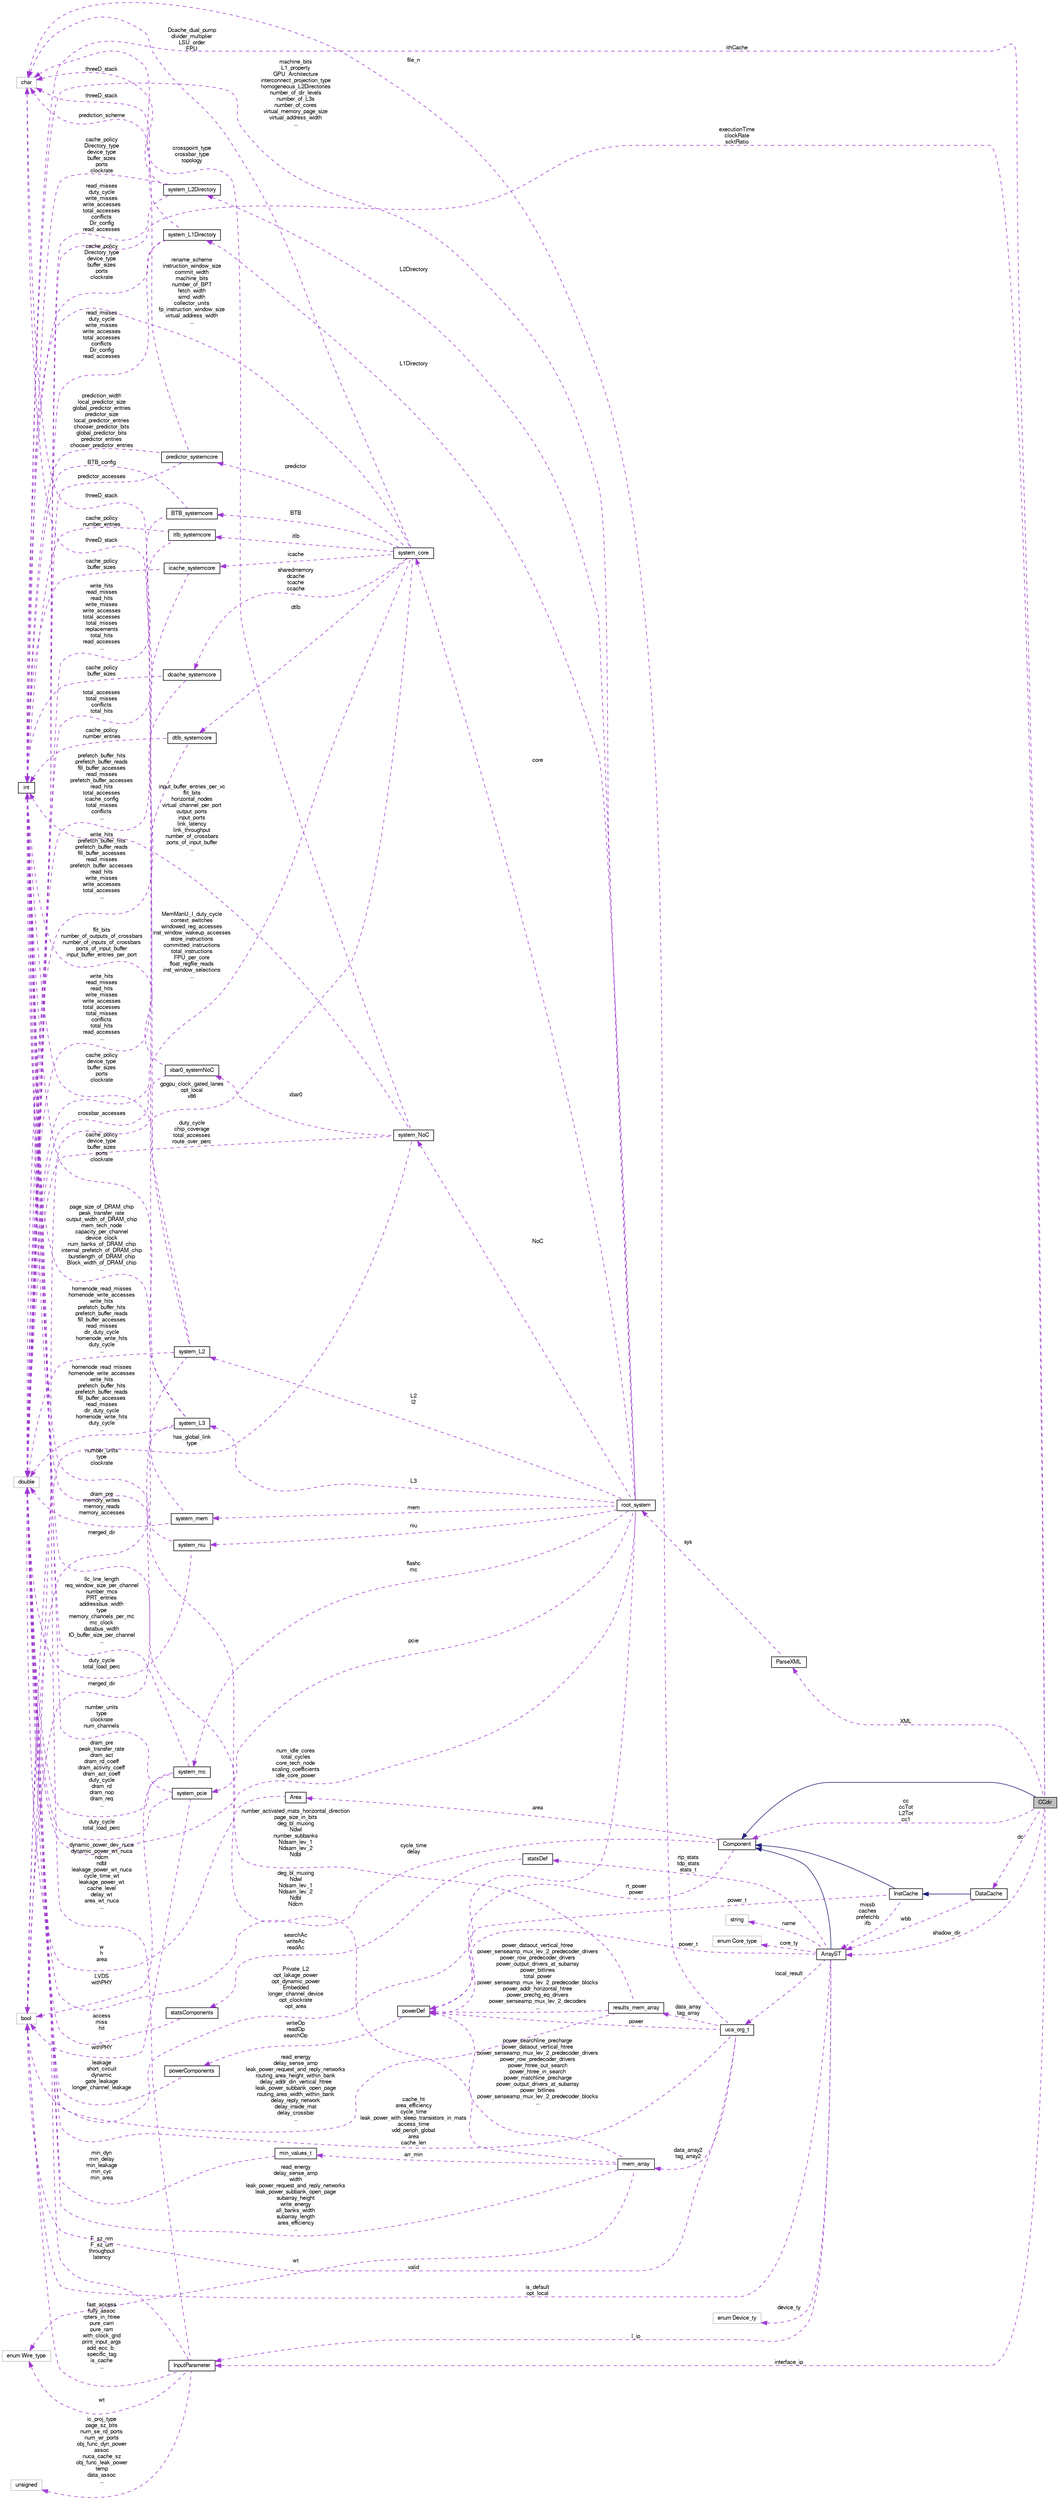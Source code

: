 digraph G
{
  bgcolor="transparent";
  edge [fontname="FreeSans",fontsize="10",labelfontname="FreeSans",labelfontsize="10"];
  node [fontname="FreeSans",fontsize="10",shape=record];
  rankdir=LR;
  Node1 [label="CCdir",height=0.2,width=0.4,color="black", fillcolor="grey75", style="filled" fontcolor="black"];
  Node2 -> Node1 [dir=back,color="midnightblue",fontsize="10",style="solid",fontname="FreeSans"];
  Node2 [label="Component",height=0.2,width=0.4,color="black",URL="$classComponent.html"];
  Node3 -> Node2 [dir=back,color="darkorchid3",fontsize="10",style="dashed",label="cycle_time\ndelay",fontname="FreeSans"];
  Node3 [label="double",height=0.2,width=0.4,color="grey75"];
  Node4 -> Node2 [dir=back,color="darkorchid3",fontsize="10",style="dashed",label="rt_power\npower",fontname="FreeSans"];
  Node4 [label="powerDef",height=0.2,width=0.4,color="black",URL="$classpowerDef.html"];
  Node5 -> Node4 [dir=back,color="darkorchid3",fontsize="10",style="dashed",label="writeOp\nreadOp\nsearchOp",fontname="FreeSans"];
  Node5 [label="powerComponents",height=0.2,width=0.4,color="black",URL="$classpowerComponents.html"];
  Node3 -> Node5 [dir=back,color="darkorchid3",fontsize="10",style="dashed",label="leakage\nshort_circuit\ndynamic\ngate_leakage\nlonger_channel_leakage",fontname="FreeSans"];
  Node6 -> Node2 [dir=back,color="darkorchid3",fontsize="10",style="dashed",label="area",fontname="FreeSans"];
  Node6 [label="Area",height=0.2,width=0.4,color="black",URL="$classArea.html"];
  Node3 -> Node6 [dir=back,color="darkorchid3",fontsize="10",style="dashed",label="w\nh\narea",fontname="FreeSans"];
  Node3 -> Node1 [dir=back,color="darkorchid3",fontsize="10",style="dashed",label="executionTime\nclockRate\nscktRatio",fontname="FreeSans"];
  Node7 -> Node1 [dir=back,color="darkorchid3",fontsize="10",style="dashed",label="shadow_dir",fontname="FreeSans"];
  Node7 [label="ArrayST",height=0.2,width=0.4,color="black",URL="$classArrayST.html"];
  Node2 -> Node7 [dir=back,color="midnightblue",fontsize="10",style="solid",fontname="FreeSans"];
  Node8 -> Node7 [dir=back,color="darkorchid3",fontsize="10",style="dashed",label="device_ty",fontname="FreeSans"];
  Node8 [label="enum Device_ty",height=0.2,width=0.4,color="grey75"];
  Node4 -> Node7 [dir=back,color="darkorchid3",fontsize="10",style="dashed",label="power_t",fontname="FreeSans"];
  Node9 -> Node7 [dir=back,color="darkorchid3",fontsize="10",style="dashed",label="local_result",fontname="FreeSans"];
  Node9 [label="uca_org_t",height=0.2,width=0.4,color="black",URL="$classuca__org__t.html"];
  Node3 -> Node9 [dir=back,color="darkorchid3",fontsize="10",style="dashed",label="cache_ht\narea_efficiency\ncycle_time\nleak_power_with_sleep_transistors_in_mats\naccess_time\nvdd_periph_global\narea\ncache_len",fontname="FreeSans"];
  Node10 -> Node9 [dir=back,color="darkorchid3",fontsize="10",style="dashed",label="file_n",fontname="FreeSans"];
  Node10 [label="char",height=0.2,width=0.4,color="grey75"];
  Node4 -> Node9 [dir=back,color="darkorchid3",fontsize="10",style="dashed",label="power",fontname="FreeSans"];
  Node11 -> Node9 [dir=back,color="darkorchid3",fontsize="10",style="dashed",label="data_array2\ntag_array2",fontname="FreeSans"];
  Node11 [label="mem_array",height=0.2,width=0.4,color="black",URL="$classmem__array.html"];
  Node3 -> Node11 [dir=back,color="darkorchid3",fontsize="10",style="dashed",label="read_energy\ndelay_sense_amp\nwidth\nleak_power_request_and_reply_networks\nleak_power_subbank_open_page\nsubarray_height\nwrite_energy\nall_banks_width\nsubarray_length\narea_efficiency\n...",fontname="FreeSans"];
  Node12 -> Node11 [dir=back,color="darkorchid3",fontsize="10",style="dashed",label="arr_min",fontname="FreeSans"];
  Node12 [label="min_values_t",height=0.2,width=0.4,color="black",URL="$classmin__values__t.html"];
  Node3 -> Node12 [dir=back,color="darkorchid3",fontsize="10",style="dashed",label="min_dyn\nmin_delay\nmin_leakage\nmin_cyc\nmin_area",fontname="FreeSans"];
  Node4 -> Node11 [dir=back,color="darkorchid3",fontsize="10",style="dashed",label="power_searchline_precharge\npower_dataout_vertical_htree\npower_senseamp_mux_lev_2_predecoder_drivers\npower_row_predecoder_drivers\npower_htree_out_search\npower_htree_in_search\npower_matchline_precharge\npower_output_drivers_at_subarray\npower_bitlines\npower_senseamp_mux_lev_2_predecoder_blocks\n...",fontname="FreeSans"];
  Node13 -> Node11 [dir=back,color="darkorchid3",fontsize="10",style="dashed",label="deg_bl_muxing\nNdwl\nNdsam_lev_1\nNdsam_lev_2\nNdbl\nNdcm",fontname="FreeSans"];
  Node13 [label="int",height=0.2,width=0.4,color="black",URL="$classint.html"];
  Node14 -> Node11 [dir=back,color="darkorchid3",fontsize="10",style="dashed",label="wt",fontname="FreeSans"];
  Node14 [label="enum Wire_type",height=0.2,width=0.4,color="grey75"];
  Node15 -> Node9 [dir=back,color="darkorchid3",fontsize="10",style="dashed",label="data_array\ntag_array",fontname="FreeSans"];
  Node15 [label="results_mem_array",height=0.2,width=0.4,color="black",URL="$structresults__mem__array.html"];
  Node3 -> Node15 [dir=back,color="darkorchid3",fontsize="10",style="dashed",label="read_energy\ndelay_sense_amp\nleak_power_request_and_reply_networks\nrouting_area_height_within_bank\ndelay_addr_din_vertical_htree\nleak_power_subbank_open_page\nrouting_area_width_within_bank\ndelay_reply_network\ndelay_inside_mat\ndelay_crossbar\n...",fontname="FreeSans"];
  Node4 -> Node15 [dir=back,color="darkorchid3",fontsize="10",style="dashed",label="power_dataout_vertical_htree\npower_senseamp_mux_lev_2_predecoder_drivers\npower_row_predecoder_drivers\npower_output_drivers_at_subarray\npower_bitlines\ntotal_power\npower_senseamp_mux_lev_2_predecoder_blocks\npower_addr_horizontal_htree\npower_prechg_eq_drivers\npower_senseamp_mux_lev_2_decoders\n...",fontname="FreeSans"];
  Node13 -> Node15 [dir=back,color="darkorchid3",fontsize="10",style="dashed",label="number_activated_mats_horizontal_direction\npage_size_in_bits\ndeg_bl_muxing\nNdwl\nnumber_subbanks\nNdsam_lev_1\nNdsam_lev_2\nNdbl",fontname="FreeSans"];
  Node16 -> Node9 [dir=back,color="darkorchid3",fontsize="10",style="dashed",label="valid",fontname="FreeSans"];
  Node16 [label="bool",height=0.2,width=0.4,color="grey75"];
  Node17 -> Node7 [dir=back,color="darkorchid3",fontsize="10",style="dashed",label="rtp_stats\ntdp_stats\nstats_t",fontname="FreeSans"];
  Node17 [label="statsDef",height=0.2,width=0.4,color="black",URL="$classstatsDef.html"];
  Node18 -> Node17 [dir=back,color="darkorchid3",fontsize="10",style="dashed",label="searchAc\nwriteAc\nreadAc",fontname="FreeSans"];
  Node18 [label="statsComponents",height=0.2,width=0.4,color="black",URL="$classstatsComponents.html"];
  Node3 -> Node18 [dir=back,color="darkorchid3",fontsize="10",style="dashed",label="access\nmiss\nhit",fontname="FreeSans"];
  Node16 -> Node7 [dir=back,color="darkorchid3",fontsize="10",style="dashed",label="is_default\nopt_local",fontname="FreeSans"];
  Node19 -> Node7 [dir=back,color="darkorchid3",fontsize="10",style="dashed",label="name",fontname="FreeSans"];
  Node19 [label="string",height=0.2,width=0.4,color="grey75"];
  Node20 -> Node7 [dir=back,color="darkorchid3",fontsize="10",style="dashed",label="l_ip",fontname="FreeSans"];
  Node20 [label="InputParameter",height=0.2,width=0.4,color="black",URL="$classInputParameter.html"];
  Node3 -> Node20 [dir=back,color="darkorchid3",fontsize="10",style="dashed",label="F_sz_nm\nF_sz_um\nthroughput\nlatency",fontname="FreeSans"];
  Node13 -> Node20 [dir=back,color="darkorchid3",fontsize="10",style="dashed",label="dynamic_power_dev_nuca\ndynamic_power_wt_nuca\nndcm\nndbl\nleakage_power_wt_nuca\ncycle_time_wt\nleakage_power_wt\ncache_level\ndelay_wt\narea_wt_nuca\n...",fontname="FreeSans"];
  Node16 -> Node20 [dir=back,color="darkorchid3",fontsize="10",style="dashed",label="fast_access\nfully_assoc\nrpters_in_htree\npure_cam\npure_ram\nwith_clock_grid\nprint_input_args\nadd_ecc_b_\nspecific_tag\nis_cache\n...",fontname="FreeSans"];
  Node14 -> Node20 [dir=back,color="darkorchid3",fontsize="10",style="dashed",label="wt",fontname="FreeSans"];
  Node21 -> Node20 [dir=back,color="darkorchid3",fontsize="10",style="dashed",label="ic_proj_type\npage_sz_bits\nnum_se_rd_ports\nnum_wr_ports\nobj_func_dyn_power\nassoc\nnuca_cache_sz\nobj_func_leak_power\ntemp\ndata_assoc\n...",fontname="FreeSans"];
  Node21 [label="unsigned",height=0.2,width=0.4,color="grey75"];
  Node22 -> Node7 [dir=back,color="darkorchid3",fontsize="10",style="dashed",label="core_ty",fontname="FreeSans"];
  Node22 [label="enum Core_type",height=0.2,width=0.4,color="grey75"];
  Node2 -> Node1 [dir=back,color="darkorchid3",fontsize="10",style="dashed",label="cc\nccTot\nL2Tot\ncc1",fontname="FreeSans"];
  Node13 -> Node1 [dir=back,color="darkorchid3",fontsize="10",style="dashed",label="ithCache",fontname="FreeSans"];
  Node20 -> Node1 [dir=back,color="darkorchid3",fontsize="10",style="dashed",label="interface_ip",fontname="FreeSans"];
  Node23 -> Node1 [dir=back,color="darkorchid3",fontsize="10",style="dashed",label="dc",fontname="FreeSans"];
  Node23 [label="DataCache",height=0.2,width=0.4,color="black",URL="$classDataCache.html"];
  Node24 -> Node23 [dir=back,color="midnightblue",fontsize="10",style="solid",fontname="FreeSans"];
  Node24 [label="InstCache",height=0.2,width=0.4,color="black",URL="$classInstCache.html"];
  Node2 -> Node24 [dir=back,color="midnightblue",fontsize="10",style="solid",fontname="FreeSans"];
  Node7 -> Node24 [dir=back,color="darkorchid3",fontsize="10",style="dashed",label="missb\ncaches\nprefetchb\nifb",fontname="FreeSans"];
  Node4 -> Node24 [dir=back,color="darkorchid3",fontsize="10",style="dashed",label="power_t",fontname="FreeSans"];
  Node7 -> Node23 [dir=back,color="darkorchid3",fontsize="10",style="dashed",label="wbb",fontname="FreeSans"];
  Node25 -> Node1 [dir=back,color="darkorchid3",fontsize="10",style="dashed",label="XML",fontname="FreeSans"];
  Node25 [label="ParseXML",height=0.2,width=0.4,color="black",URL="$classParseXML.html"];
  Node26 -> Node25 [dir=back,color="darkorchid3",fontsize="10",style="dashed",label="sys",fontname="FreeSans"];
  Node26 [label="root_system",height=0.2,width=0.4,color="black",URL="$structroot__system.html"];
  Node27 -> Node26 [dir=back,color="darkorchid3",fontsize="10",style="dashed",label="L2\nl2",fontname="FreeSans"];
  Node27 [label="system_L2",height=0.2,width=0.4,color="black",URL="$structsystem__L2.html"];
  Node3 -> Node27 [dir=back,color="darkorchid3",fontsize="10",style="dashed",label="homenode_read_misses\nhomenode_write_accesses\nwrite_hits\nprefetch_buffer_hits\nprefetch_buffer_reads\nfill_buffer_accesses\nread_misses\ndir_duty_cycle\nhomenode_write_hits\nduty_cycle\n...",fontname="FreeSans"];
  Node10 -> Node27 [dir=back,color="darkorchid3",fontsize="10",style="dashed",label="threeD_stack",fontname="FreeSans"];
  Node13 -> Node27 [dir=back,color="darkorchid3",fontsize="10",style="dashed",label="cache_policy\ndevice_type\nbuffer_sizes\nports\nclockrate",fontname="FreeSans"];
  Node16 -> Node27 [dir=back,color="darkorchid3",fontsize="10",style="dashed",label="merged_dir",fontname="FreeSans"];
  Node28 -> Node26 [dir=back,color="darkorchid3",fontsize="10",style="dashed",label="L3",fontname="FreeSans"];
  Node28 [label="system_L3",height=0.2,width=0.4,color="black",URL="$structsystem__L3.html"];
  Node3 -> Node28 [dir=back,color="darkorchid3",fontsize="10",style="dashed",label="homenode_read_misses\nhomenode_write_accesses\nwrite_hits\nprefetch_buffer_hits\nprefetch_buffer_reads\nfill_buffer_accesses\nread_misses\ndir_duty_cycle\nhomenode_write_hits\nduty_cycle\n...",fontname="FreeSans"];
  Node10 -> Node28 [dir=back,color="darkorchid3",fontsize="10",style="dashed",label="threeD_stack",fontname="FreeSans"];
  Node13 -> Node28 [dir=back,color="darkorchid3",fontsize="10",style="dashed",label="cache_policy\ndevice_type\nbuffer_sizes\nports\nclockrate",fontname="FreeSans"];
  Node16 -> Node28 [dir=back,color="darkorchid3",fontsize="10",style="dashed",label="merged_dir",fontname="FreeSans"];
  Node3 -> Node26 [dir=back,color="darkorchid3",fontsize="10",style="dashed",label="num_idle_cores\ntotal_cycles\ncore_tech_node\nscaling_coefficients\nidle_core_power",fontname="FreeSans"];
  Node29 -> Node26 [dir=back,color="darkorchid3",fontsize="10",style="dashed",label="L2Directory",fontname="FreeSans"];
  Node29 [label="system_L2Directory",height=0.2,width=0.4,color="black",URL="$structsystem__L2Directory.html"];
  Node3 -> Node29 [dir=back,color="darkorchid3",fontsize="10",style="dashed",label="read_misses\nduty_cycle\nwrite_misses\nwrite_accesses\ntotal_accesses\nconflicts\nDir_config\nread_accesses",fontname="FreeSans"];
  Node10 -> Node29 [dir=back,color="darkorchid3",fontsize="10",style="dashed",label="threeD_stack",fontname="FreeSans"];
  Node13 -> Node29 [dir=back,color="darkorchid3",fontsize="10",style="dashed",label="cache_policy\nDirectory_type\ndevice_type\nbuffer_sizes\nports\nclockrate",fontname="FreeSans"];
  Node30 -> Node26 [dir=back,color="darkorchid3",fontsize="10",style="dashed",label="flashc\nmc",fontname="FreeSans"];
  Node30 [label="system_mc",height=0.2,width=0.4,color="black",URL="$structsystem__mc.html"];
  Node3 -> Node30 [dir=back,color="darkorchid3",fontsize="10",style="dashed",label="dram_pre\npeak_transfer_rate\ndram_act\ndram_rd_coeff\ndram_activity_coeff\ndram_act_coeff\nduty_cycle\ndram_rd\ndram_nop\ndram_req\n...",fontname="FreeSans"];
  Node13 -> Node30 [dir=back,color="darkorchid3",fontsize="10",style="dashed",label="llc_line_length\nreq_window_size_per_channel\nnumber_mcs\nPRT_entries\naddressbus_width\ntype\nmemory_channels_per_mc\nmc_clock\ndatabus_width\nIO_buffer_size_per_channel\n...",fontname="FreeSans"];
  Node16 -> Node30 [dir=back,color="darkorchid3",fontsize="10",style="dashed",label="LVDS\nwithPHY",fontname="FreeSans"];
  Node31 -> Node26 [dir=back,color="darkorchid3",fontsize="10",style="dashed",label="mem",fontname="FreeSans"];
  Node31 [label="system_mem",height=0.2,width=0.4,color="black",URL="$structsystem__mem.html"];
  Node3 -> Node31 [dir=back,color="darkorchid3",fontsize="10",style="dashed",label="dram_pre\nmemory_writes\nmemory_reads\nmemory_accesses",fontname="FreeSans"];
  Node13 -> Node31 [dir=back,color="darkorchid3",fontsize="10",style="dashed",label="page_size_of_DRAM_chip\npeak_transfer_rate\noutput_width_of_DRAM_chip\nmem_tech_node\ncapacity_per_channel\ndevice_clock\nnum_banks_of_DRAM_chip\ninternal_prefetch_of_DRAM_chip\nburstlength_of_DRAM_chip\nBlock_width_of_DRAM_chip\n...",fontname="FreeSans"];
  Node32 -> Node26 [dir=back,color="darkorchid3",fontsize="10",style="dashed",label="L1Directory",fontname="FreeSans"];
  Node32 [label="system_L1Directory",height=0.2,width=0.4,color="black",URL="$structsystem__L1Directory.html"];
  Node3 -> Node32 [dir=back,color="darkorchid3",fontsize="10",style="dashed",label="read_misses\nduty_cycle\nwrite_misses\nwrite_accesses\ntotal_accesses\nconflicts\nDir_config\nread_accesses",fontname="FreeSans"];
  Node10 -> Node32 [dir=back,color="darkorchid3",fontsize="10",style="dashed",label="threeD_stack",fontname="FreeSans"];
  Node13 -> Node32 [dir=back,color="darkorchid3",fontsize="10",style="dashed",label="cache_policy\nDirectory_type\ndevice_type\nbuffer_sizes\nports\nclockrate",fontname="FreeSans"];
  Node33 -> Node26 [dir=back,color="darkorchid3",fontsize="10",style="dashed",label="niu",fontname="FreeSans"];
  Node33 [label="system_niu",height=0.2,width=0.4,color="black",URL="$structsystem__niu.html"];
  Node3 -> Node33 [dir=back,color="darkorchid3",fontsize="10",style="dashed",label="duty_cycle\ntotal_load_perc",fontname="FreeSans"];
  Node13 -> Node33 [dir=back,color="darkorchid3",fontsize="10",style="dashed",label="number_units\ntype\nclockrate",fontname="FreeSans"];
  Node34 -> Node26 [dir=back,color="darkorchid3",fontsize="10",style="dashed",label="core",fontname="FreeSans"];
  Node34 [label="system_core",height=0.2,width=0.4,color="black",URL="$structsystem__core.html"];
  Node35 -> Node34 [dir=back,color="darkorchid3",fontsize="10",style="dashed",label="predictor",fontname="FreeSans"];
  Node35 [label="predictor_systemcore",height=0.2,width=0.4,color="black",URL="$structpredictor__systemcore.html"];
  Node3 -> Node35 [dir=back,color="darkorchid3",fontsize="10",style="dashed",label="predictor_accesses",fontname="FreeSans"];
  Node10 -> Node35 [dir=back,color="darkorchid3",fontsize="10",style="dashed",label="prediction_scheme",fontname="FreeSans"];
  Node13 -> Node35 [dir=back,color="darkorchid3",fontsize="10",style="dashed",label="prediction_width\nlocal_predictor_size\nglobal_predictor_entries\npredictor_size\nlocal_predictor_entries\nchooser_predictor_bits\nglobal_predictor_bits\npredictor_entries\nchooser_predictor_entries",fontname="FreeSans"];
  Node36 -> Node34 [dir=back,color="darkorchid3",fontsize="10",style="dashed",label="BTB",fontname="FreeSans"];
  Node36 [label="BTB_systemcore",height=0.2,width=0.4,color="black",URL="$structBTB__systemcore.html"];
  Node3 -> Node36 [dir=back,color="darkorchid3",fontsize="10",style="dashed",label="write_hits\nread_misses\nread_hits\nwrite_misses\nwrite_accesses\ntotal_accesses\ntotal_misses\nreplacements\ntotal_hits\nread_accesses\n...",fontname="FreeSans"];
  Node13 -> Node36 [dir=back,color="darkorchid3",fontsize="10",style="dashed",label="BTB_config",fontname="FreeSans"];
  Node3 -> Node34 [dir=back,color="darkorchid3",fontsize="10",style="dashed",label="MemManU_I_duty_cycle\ncontext_switches\nwindowed_reg_accesses\ninst_window_wakeup_accesses\nstore_instructions\ncommitted_instructions\ntotal_instructions\nFPU_per_core\nfloat_regfile_reads\ninst_window_selections\n...",fontname="FreeSans"];
  Node37 -> Node34 [dir=back,color="darkorchid3",fontsize="10",style="dashed",label="itlb",fontname="FreeSans"];
  Node37 [label="itlb_systemcore",height=0.2,width=0.4,color="black",URL="$structitlb__systemcore.html"];
  Node3 -> Node37 [dir=back,color="darkorchid3",fontsize="10",style="dashed",label="total_accesses\ntotal_misses\nconflicts\ntotal_hits",fontname="FreeSans"];
  Node13 -> Node37 [dir=back,color="darkorchid3",fontsize="10",style="dashed",label="cache_policy\nnumber_entries",fontname="FreeSans"];
  Node38 -> Node34 [dir=back,color="darkorchid3",fontsize="10",style="dashed",label="icache",fontname="FreeSans"];
  Node38 [label="icache_systemcore",height=0.2,width=0.4,color="black",URL="$structicache__systemcore.html"];
  Node3 -> Node38 [dir=back,color="darkorchid3",fontsize="10",style="dashed",label="prefetch_buffer_hits\nprefetch_buffer_reads\nfill_buffer_accesses\nread_misses\nprefetch_buffer_accesses\nread_hits\ntotal_accesses\nicache_config\ntotal_misses\nconflicts\n...",fontname="FreeSans"];
  Node13 -> Node38 [dir=back,color="darkorchid3",fontsize="10",style="dashed",label="cache_policy\nbuffer_sizes",fontname="FreeSans"];
  Node10 -> Node34 [dir=back,color="darkorchid3",fontsize="10",style="dashed",label="Dcache_dual_pump\ndivider_multiplier\nLSU_order\nFPU",fontname="FreeSans"];
  Node13 -> Node34 [dir=back,color="darkorchid3",fontsize="10",style="dashed",label="rename_scheme\ninstruction_window_size\ncommit_width\nmachine_bits\nnumber_of_BPT\nfetch_width\nsimd_width\ncollector_units\nfp_instruction_window_size\nvirtual_address_width\n...",fontname="FreeSans"];
  Node39 -> Node34 [dir=back,color="darkorchid3",fontsize="10",style="dashed",label="sharedmemory\ndcache\ntcache\nccache",fontname="FreeSans"];
  Node39 [label="dcache_systemcore",height=0.2,width=0.4,color="black",URL="$structdcache__systemcore.html"];
  Node3 -> Node39 [dir=back,color="darkorchid3",fontsize="10",style="dashed",label="write_hits\nprefetch_buffer_hits\nprefetch_buffer_reads\nfill_buffer_accesses\nread_misses\nprefetch_buffer_accesses\nread_hits\nwrite_misses\nwrite_accesses\ntotal_accesses\n...",fontname="FreeSans"];
  Node13 -> Node39 [dir=back,color="darkorchid3",fontsize="10",style="dashed",label="cache_policy\nbuffer_sizes",fontname="FreeSans"];
  Node16 -> Node34 [dir=back,color="darkorchid3",fontsize="10",style="dashed",label="gpgpu_clock_gated_lanes\nopt_local\nx86",fontname="FreeSans"];
  Node40 -> Node34 [dir=back,color="darkorchid3",fontsize="10",style="dashed",label="dtlb",fontname="FreeSans"];
  Node40 [label="dtlb_systemcore",height=0.2,width=0.4,color="black",URL="$structdtlb__systemcore.html"];
  Node3 -> Node40 [dir=back,color="darkorchid3",fontsize="10",style="dashed",label="write_hits\nread_misses\nread_hits\nwrite_misses\nwrite_accesses\ntotal_accesses\ntotal_misses\nconflicts\ntotal_hits\nread_accesses\n...",fontname="FreeSans"];
  Node13 -> Node40 [dir=back,color="darkorchid3",fontsize="10",style="dashed",label="cache_policy\nnumber_entries",fontname="FreeSans"];
  Node13 -> Node26 [dir=back,color="darkorchid3",fontsize="10",style="dashed",label="machine_bits\nL1_property\nGPU_Architecture\ninterconnect_projection_type\nhomogeneous_L2Directories\nnumber_of_dir_levels\nnumber_of_L3s\nnumber_of_cores\nvirtual_memory_page_size\nvirtual_address_width\n...",fontname="FreeSans"];
  Node16 -> Node26 [dir=back,color="darkorchid3",fontsize="10",style="dashed",label="Private_L2\nopt_lakage_power\nopt_dynamic_power\nEmbedded\nlonger_channel_device\nopt_clockrate\nopt_area",fontname="FreeSans"];
  Node41 -> Node26 [dir=back,color="darkorchid3",fontsize="10",style="dashed",label="NoC",fontname="FreeSans"];
  Node41 [label="system_NoC",height=0.2,width=0.4,color="black",URL="$structsystem__NoC.html"];
  Node3 -> Node41 [dir=back,color="darkorchid3",fontsize="10",style="dashed",label="duty_cycle\nchip_coverage\ntotal_accesses\nroute_over_perc",fontname="FreeSans"];
  Node10 -> Node41 [dir=back,color="darkorchid3",fontsize="10",style="dashed",label="crosspoint_type\ncrossbar_type\ntopology",fontname="FreeSans"];
  Node13 -> Node41 [dir=back,color="darkorchid3",fontsize="10",style="dashed",label="input_buffer_entries_per_vc\nflit_bits\nhorizontal_nodes\nvirtual_channel_per_port\noutput_ports\ninput_ports\nlink_latency\nlink_throughput\nnumber_of_crossbars\nports_of_input_buffer\n...",fontname="FreeSans"];
  Node16 -> Node41 [dir=back,color="darkorchid3",fontsize="10",style="dashed",label="has_global_link\ntype",fontname="FreeSans"];
  Node42 -> Node41 [dir=back,color="darkorchid3",fontsize="10",style="dashed",label="xbar0",fontname="FreeSans"];
  Node42 [label="xbar0_systemNoC",height=0.2,width=0.4,color="black",URL="$structxbar0__systemNoC.html"];
  Node3 -> Node42 [dir=back,color="darkorchid3",fontsize="10",style="dashed",label="crossbar_accesses",fontname="FreeSans"];
  Node13 -> Node42 [dir=back,color="darkorchid3",fontsize="10",style="dashed",label="flit_bits\nnumber_of_outputs_of_crossbars\nnumber_of_inputs_of_crossbars\nports_of_input_buffer\ninput_buffer_entries_per_port",fontname="FreeSans"];
  Node43 -> Node26 [dir=back,color="darkorchid3",fontsize="10",style="dashed",label="pcie",fontname="FreeSans"];
  Node43 [label="system_pcie",height=0.2,width=0.4,color="black",URL="$structsystem__pcie.html"];
  Node3 -> Node43 [dir=back,color="darkorchid3",fontsize="10",style="dashed",label="duty_cycle\ntotal_load_perc",fontname="FreeSans"];
  Node13 -> Node43 [dir=back,color="darkorchid3",fontsize="10",style="dashed",label="number_units\ntype\nclockrate\nnum_channels",fontname="FreeSans"];
  Node16 -> Node43 [dir=back,color="darkorchid3",fontsize="10",style="dashed",label="withPHY",fontname="FreeSans"];
}
